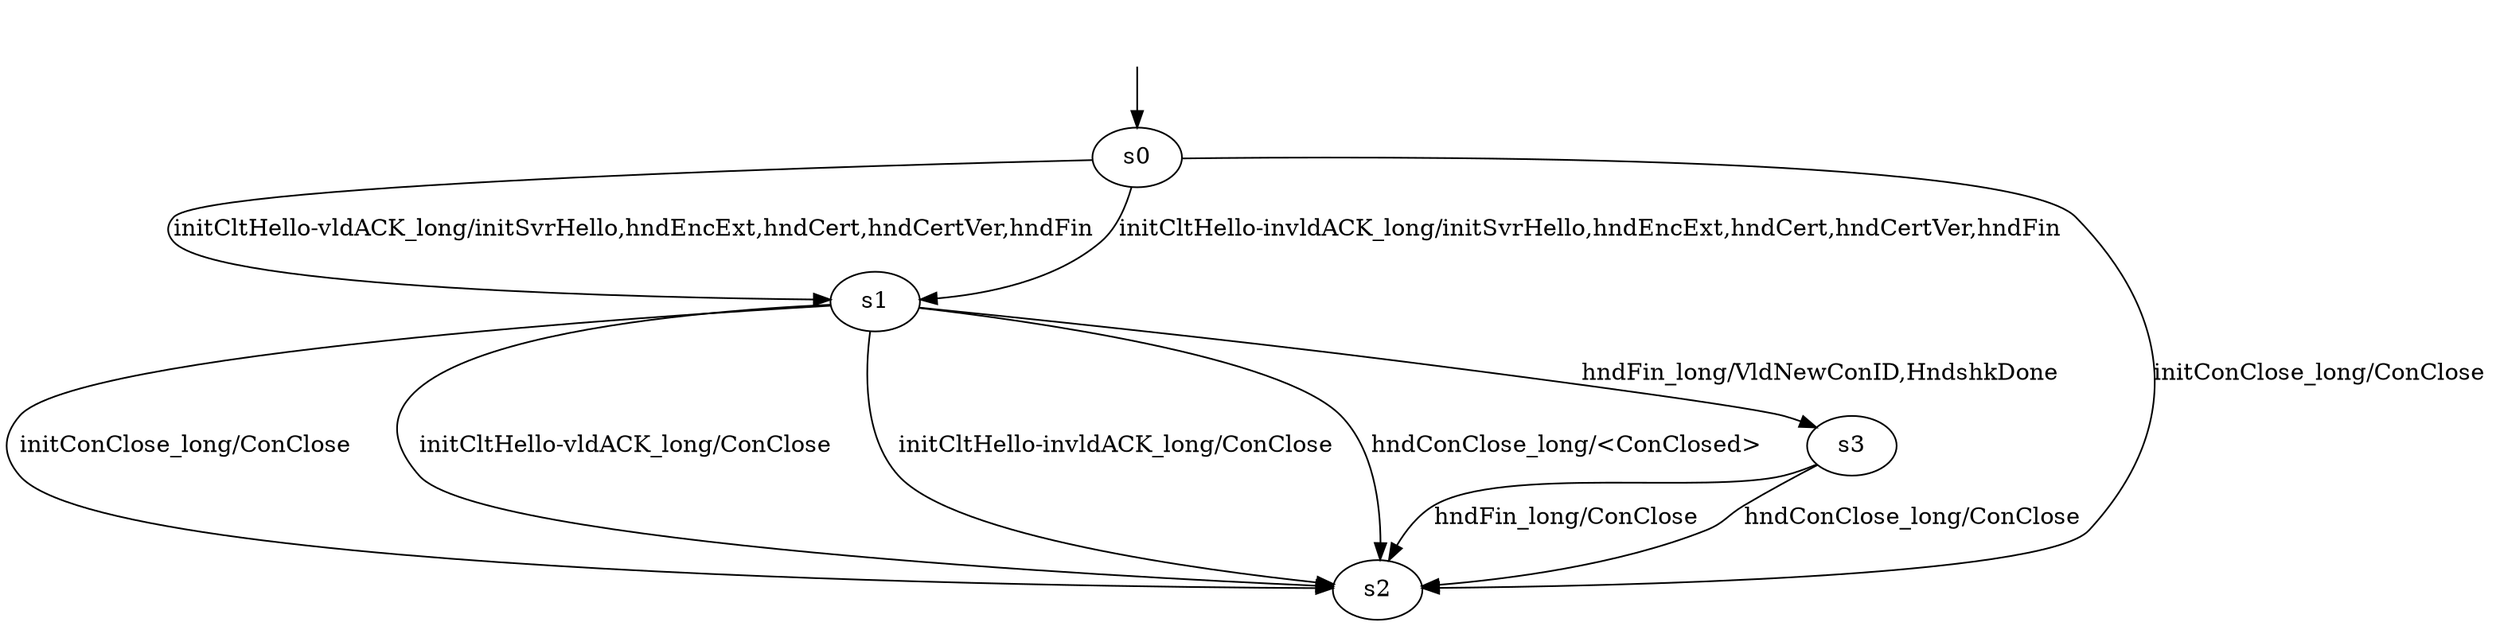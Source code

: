 digraph "xquicModels/xquic-B-l-0/learnedModel" {
s0 [label=s0];
s1 [label=s1];
s2 [label=s2];
s3 [label=s3];
s0 -> s2  [label="initConClose_long/ConClose "];
s0 -> s1  [label="initCltHello-vldACK_long/initSvrHello,hndEncExt,hndCert,hndCertVer,hndFin "];
s0 -> s1  [label="initCltHello-invldACK_long/initSvrHello,hndEncExt,hndCert,hndCertVer,hndFin "];
s1 -> s2  [label="initConClose_long/ConClose "];
s1 -> s2  [label="initCltHello-vldACK_long/ConClose "];
s1 -> s2  [label="initCltHello-invldACK_long/ConClose "];
s1 -> s3  [label="hndFin_long/VldNewConID,HndshkDone "];
s1 -> s2  [label="hndConClose_long/<ConClosed> "];
s3 -> s2  [label="hndFin_long/ConClose "];
s3 -> s2  [label="hndConClose_long/ConClose "];
__start0 [label="", shape=none];
__start0 -> s0  [label=""];
}
